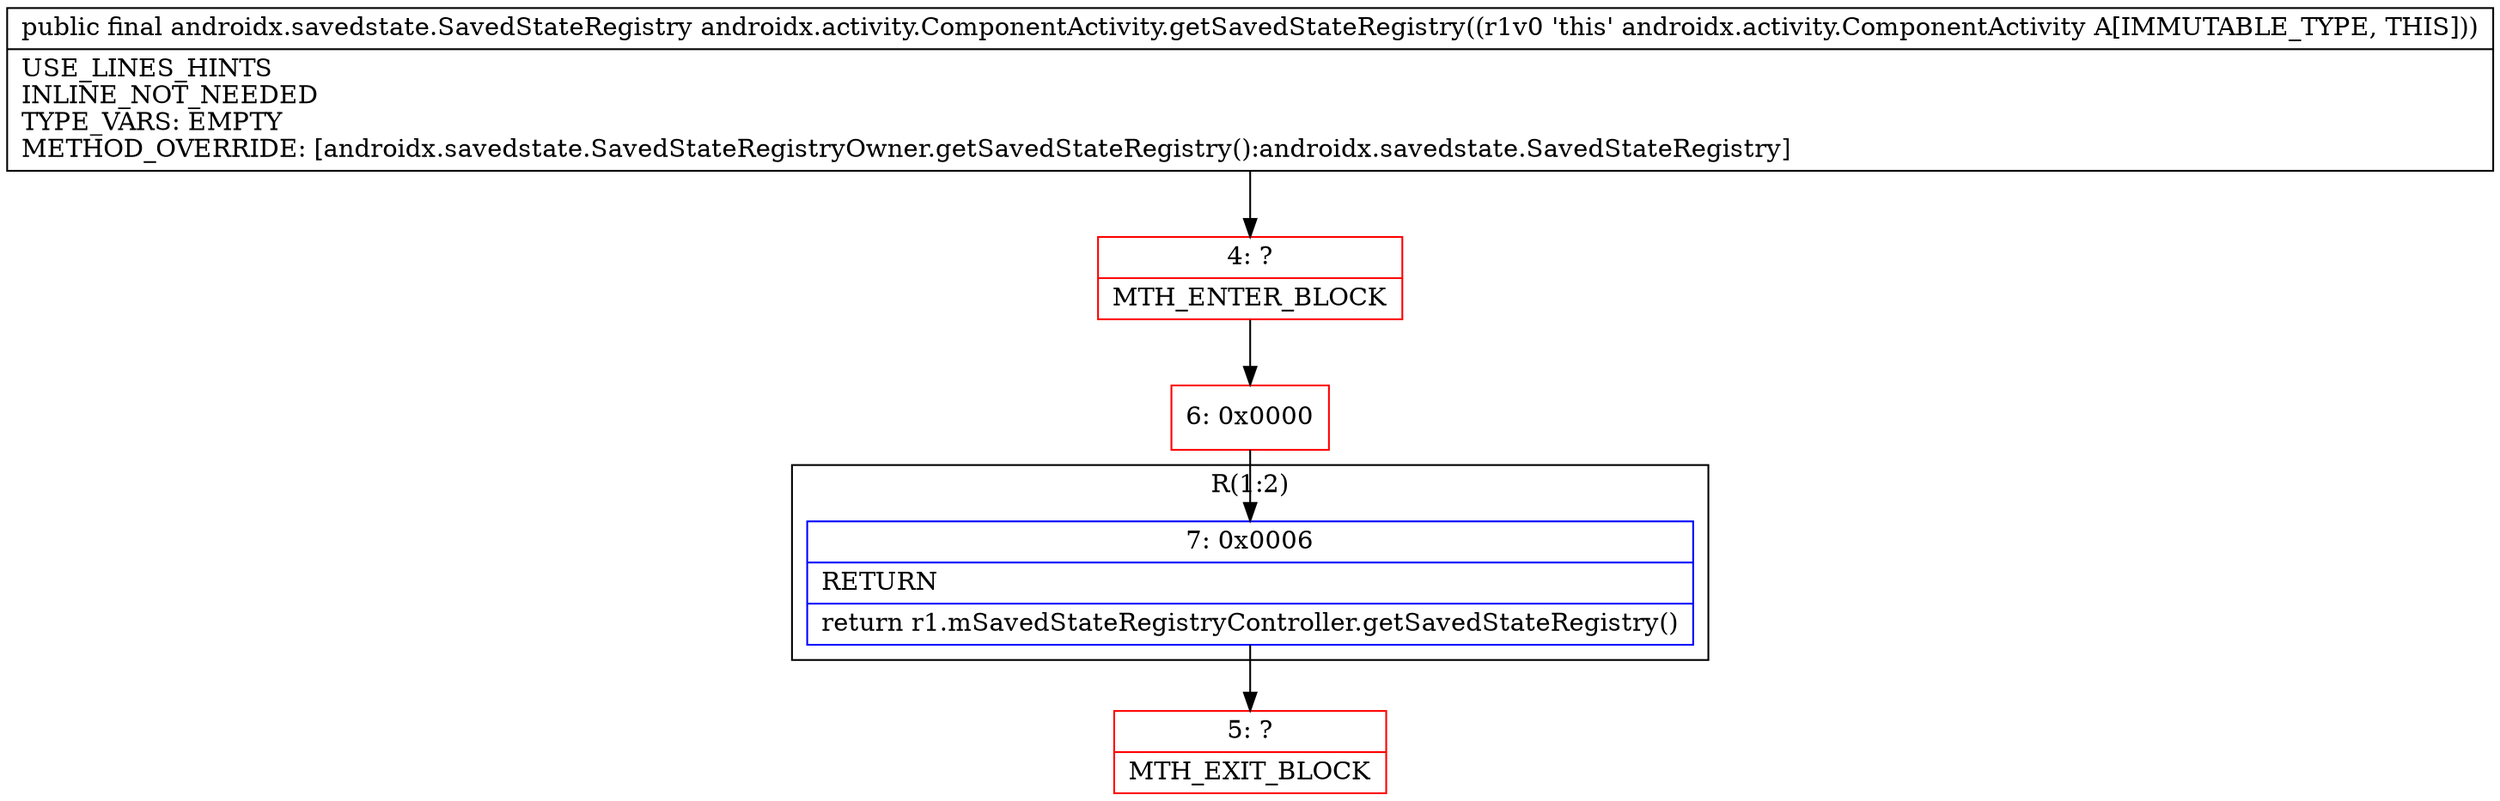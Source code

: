 digraph "CFG forandroidx.activity.ComponentActivity.getSavedStateRegistry()Landroidx\/savedstate\/SavedStateRegistry;" {
subgraph cluster_Region_3505909 {
label = "R(1:2)";
node [shape=record,color=blue];
Node_7 [shape=record,label="{7\:\ 0x0006|RETURN\l|return r1.mSavedStateRegistryController.getSavedStateRegistry()\l}"];
}
Node_4 [shape=record,color=red,label="{4\:\ ?|MTH_ENTER_BLOCK\l}"];
Node_6 [shape=record,color=red,label="{6\:\ 0x0000}"];
Node_5 [shape=record,color=red,label="{5\:\ ?|MTH_EXIT_BLOCK\l}"];
MethodNode[shape=record,label="{public final androidx.savedstate.SavedStateRegistry androidx.activity.ComponentActivity.getSavedStateRegistry((r1v0 'this' androidx.activity.ComponentActivity A[IMMUTABLE_TYPE, THIS]))  | USE_LINES_HINTS\lINLINE_NOT_NEEDED\lTYPE_VARS: EMPTY\lMETHOD_OVERRIDE: [androidx.savedstate.SavedStateRegistryOwner.getSavedStateRegistry():androidx.savedstate.SavedStateRegistry]\l}"];
MethodNode -> Node_4;Node_7 -> Node_5;
Node_4 -> Node_6;
Node_6 -> Node_7;
}

